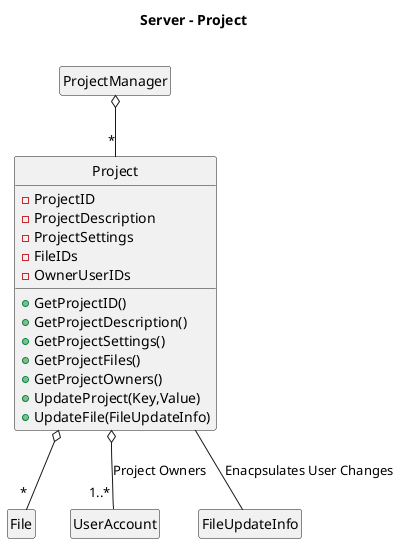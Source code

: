 @startuml
hide circle
hide empty members

Title <b>Server - Project</b>\n

class "ProjectManager" as sqs_pr_m
class "Project" as sqs_pr{
	-ProjectID
	-ProjectDescription
	-ProjectSettings
	-FileIDs
	-OwnerUserIDs
	+GetProjectID()
	+GetProjectDescription()
	+GetProjectSettings()
	+GetProjectFiles()
	+GetProjectOwners()
	+UpdateProject(Key,Value)
	+UpdateFile(FileUpdateInfo)
	}

class "File" as sqs_fi
class "UserAccount" as sqs_ua
class "FileUpdateInfo" as sqs_fi_ui

sqs_pr_m o-- "*" sqs_pr
sqs_pr o-- "*" sqs_fi 
sqs_pr o-- "1..*" sqs_ua : "Project Owners"
sqs_pr -- sqs_fi_ui : Enacpsulates User Changes



@enduml